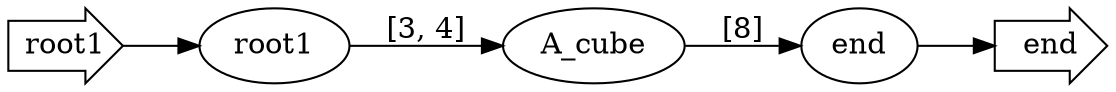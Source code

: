 

digraph G {
 rankdir=LR;
 root1[shape=rarrow];
 root1 -> n_0;
 end[shape=rarrow];
 n_1 -> end;
 n_0[label="root1"];
 n_1[label="end"];
 n_2[label="A_cube"];
 n_0 -> n_2[label="[3, 4]"];
 n_2 -> n_1[label="[8]"];
}